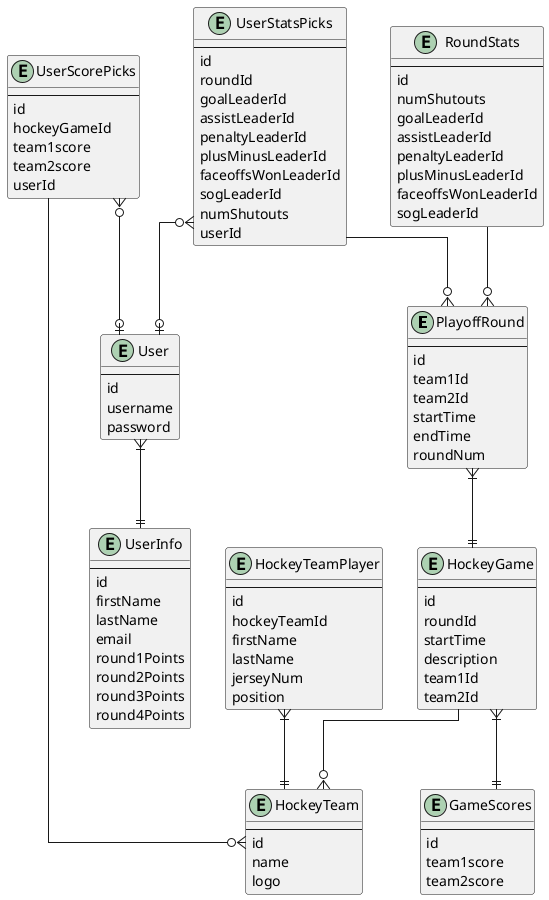 @startuml
' hide the spot
' hide circle

' avoid problems with angled crows feet
skinparam linetype ortho

entity "PlayoffRound" as e01 {
  --
  id 
  team1Id
  team2Id
  startTime
  endTime
  roundNum
}

entity "RoundStats" as e02 {
  --
  id
  numShutouts
  goalLeaderId
  assistLeaderId
  penaltyLeaderId
  plusMinusLeaderId
  faceoffsWonLeaderId
  sogLeaderId
}

entity "UserStatsPicks" as e03 {
  --
  id
  roundId
  goalLeaderId
  assistLeaderId
  penaltyLeaderId
  plusMinusLeaderId
  faceoffsWonLeaderId
  sogLeaderId
  numShutouts
  userId
}

entity "User" as e04 {
  --
  id
  username 
  password
}
entity "UserScorePicks" as e05 {
  --
  id
  hockeyGameId
  team1score
  team2score
  userId
}
entity "HockeyGame" as e06 {
  --
  id 
  roundId 
  startTime 
  description 
  team1Id 
  team2Id
}
entity "HockeyTeam" as e07 {
  --
  id 
  name 
  logo
}
entity "GameScores" as e08 {
  --
  id 
  team1score 
  team2score
}
entity "HockeyTeamPlayer" as e09 {
  --
  id 
  hockeyTeamId 
  firstName
  lastName
  jerseyNum
  position
}
entity "UserInfo" as e10 {
  --
  id 
  firstName
  lastName
  email
  round1Points
  round2Points
  round3Points
  round4Points
}
e02    --o{  e01
e03   --o{  e01
e03 }o--o| e04
e05 }o--o| e04
e01 }|--|| e06
e06  --o{ e07
e05  --o{ e07
e06 }|--|| e08
e09 }|--|| e07
e04 }|--|| e10
@enduml
